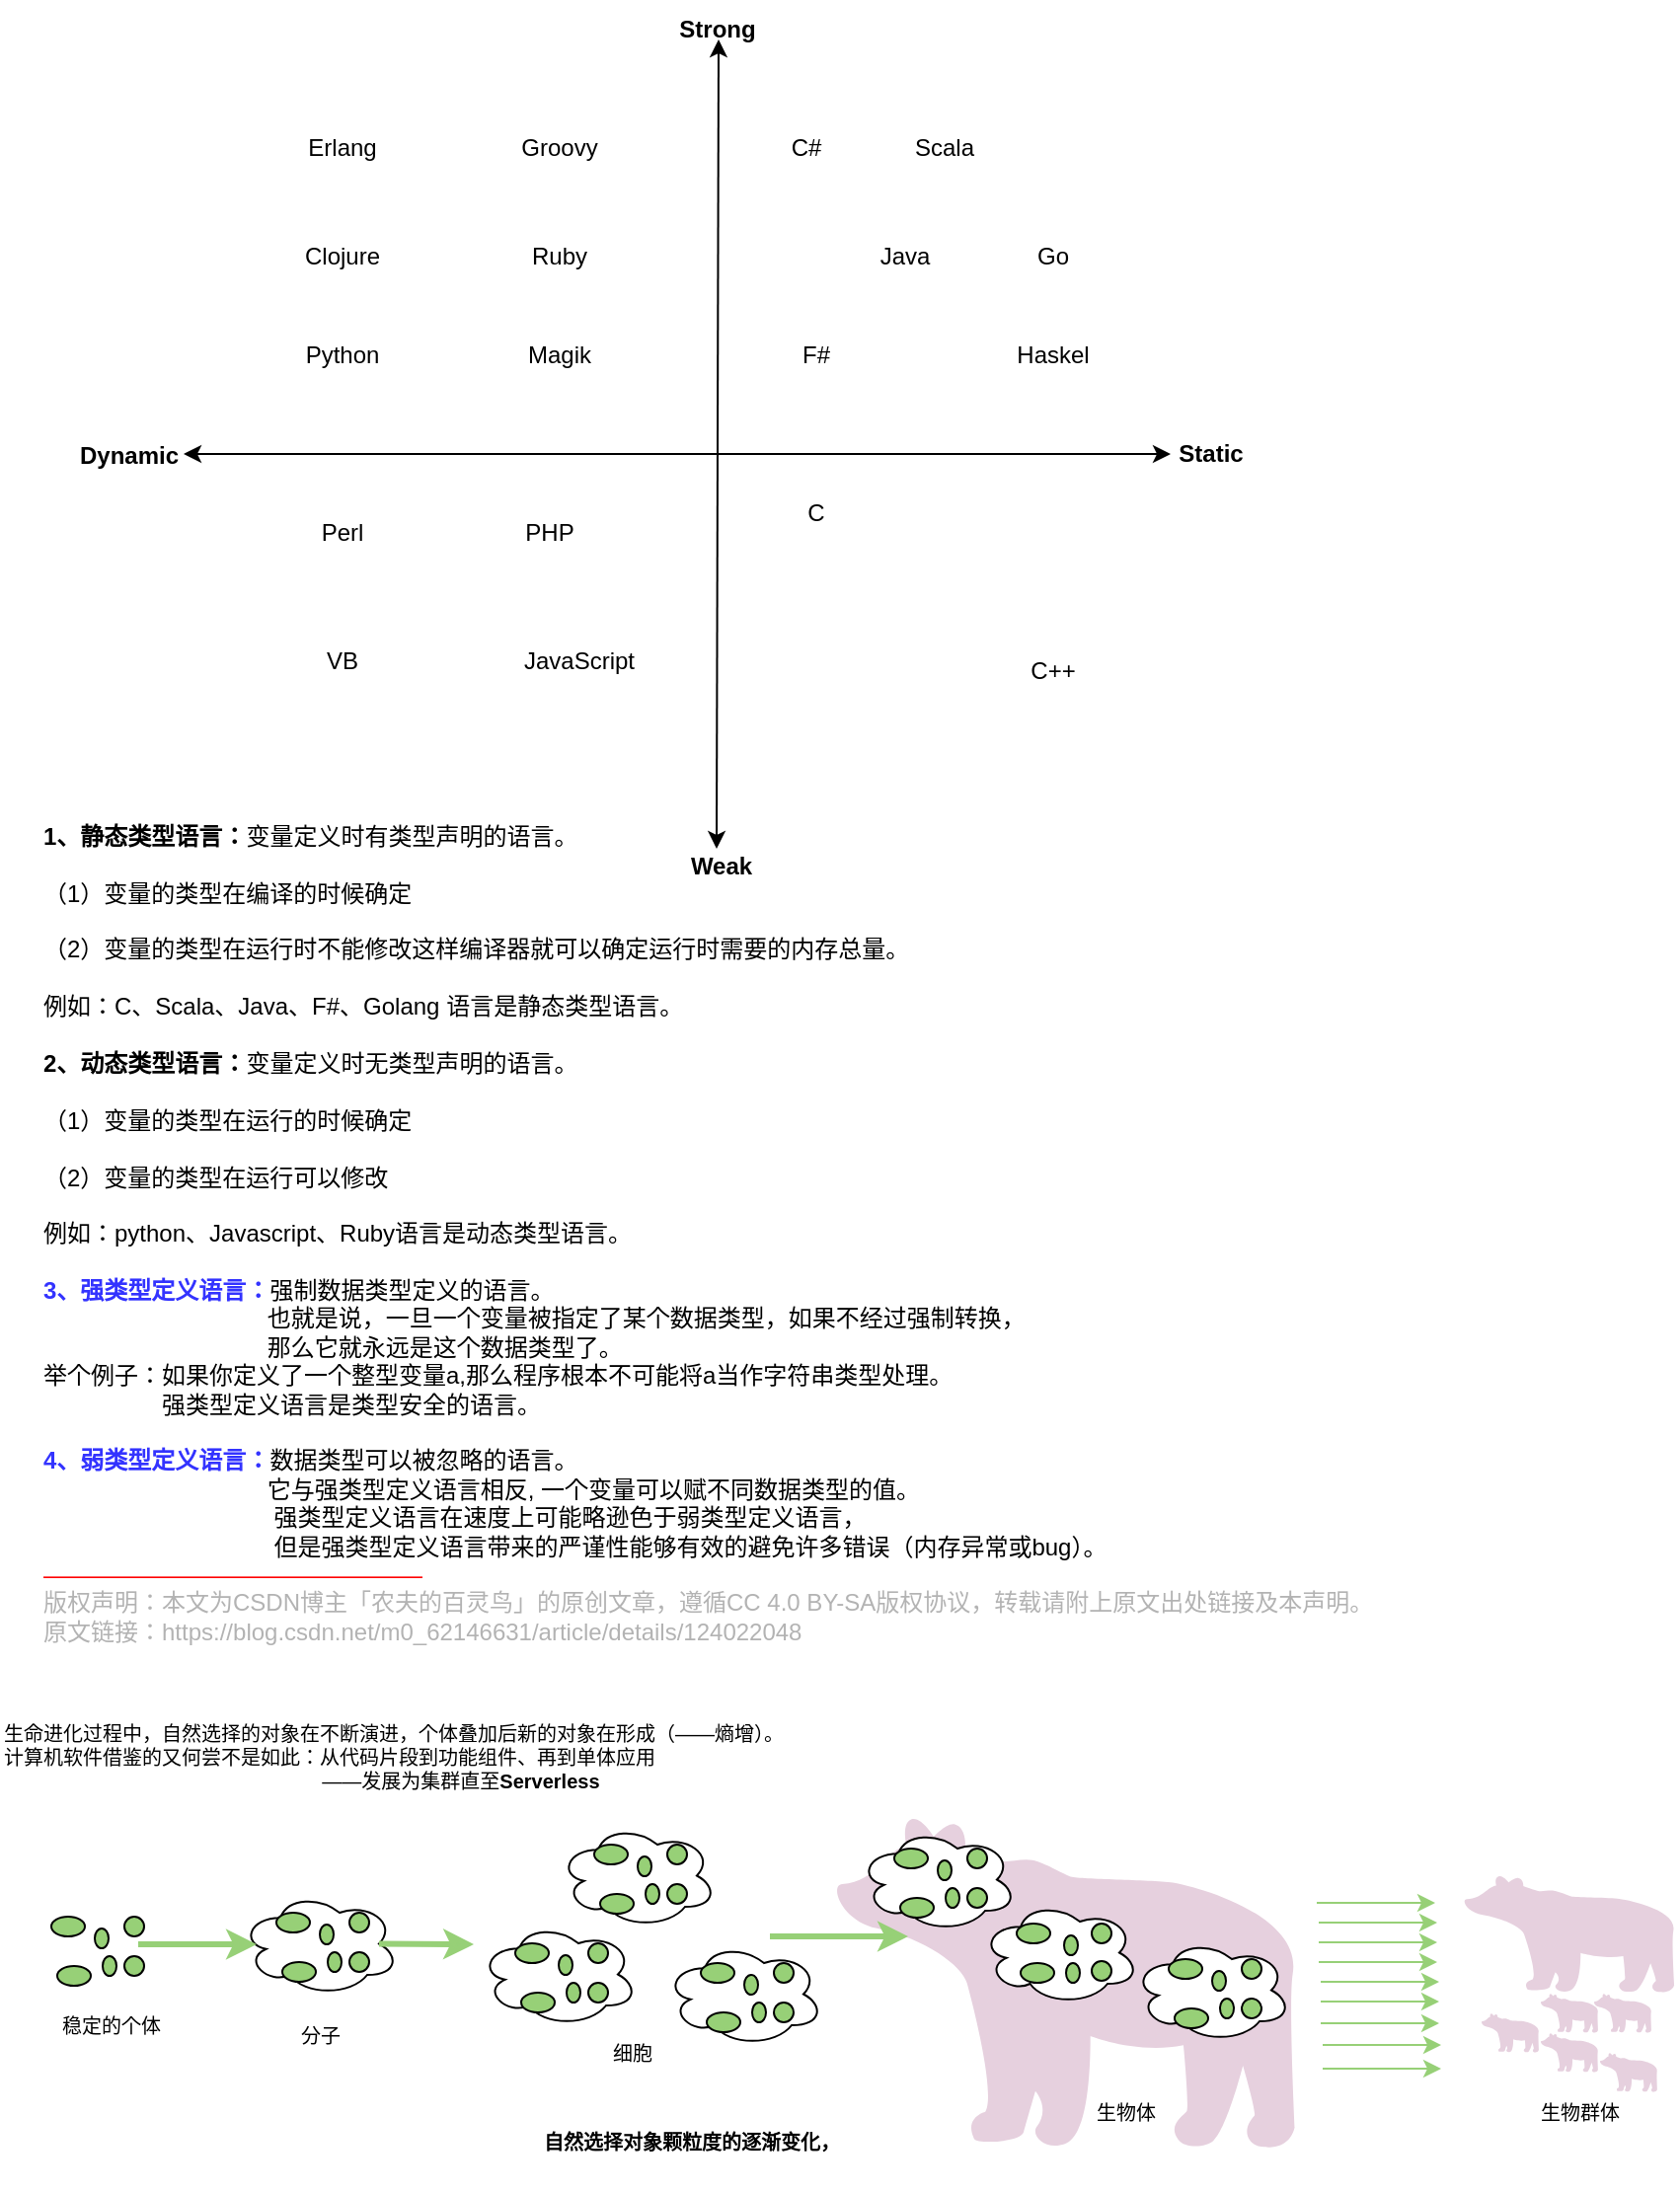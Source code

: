 <mxfile version="20.5.3" type="github">
  <diagram id="FsugTDZhsFtz22bxQlfl" name="第 1 页">
    <mxGraphModel dx="613" dy="744" grid="1" gridSize="10" guides="1" tooltips="1" connect="1" arrows="1" fold="1" page="1" pageScale="1" pageWidth="827" pageHeight="1169" math="1" shadow="0">
      <root>
        <mxCell id="0" />
        <mxCell id="1" parent="0" />
        <mxCell id="dU-uhVvhrNW5YeMp7AV7-25" value="&lt;div&gt;&lt;b&gt;1、静态类型语言：&lt;/b&gt;变量定义时有类型声明的语言。&lt;/div&gt;&lt;div&gt;&lt;br&gt;&lt;/div&gt;&lt;div&gt;（1）变量的类型在编译的时候确定&lt;/div&gt;&lt;div&gt;&lt;br&gt;&lt;/div&gt;&lt;div&gt;（2）变量的类型在运行时不能修改这样编译器就可以确定运行时需要的内存总量。&lt;/div&gt;&lt;div&gt;&lt;br&gt;&lt;/div&gt;&lt;div&gt;例如：C、Scala、Java、F#、Golang 语言是静态类型语言。&lt;/div&gt;&lt;div&gt;&lt;br&gt;&lt;/div&gt;&lt;div&gt;&lt;b&gt;2、动态类型语言：&lt;/b&gt;变量定义时无类型声明的语言。&lt;/div&gt;&lt;div&gt;&lt;br&gt;&lt;/div&gt;&lt;div&gt;（1）变量的类型在运行的时候确定&lt;/div&gt;&lt;div&gt;&lt;br&gt;&lt;/div&gt;&lt;div&gt;（2）变量的类型在运行可以修改&lt;/div&gt;&lt;div&gt;&lt;br&gt;&lt;/div&gt;&lt;div&gt;例如：python、Javascript、Ruby语言是动态类型语言。&lt;/div&gt;&lt;div&gt;&lt;br&gt;&lt;/div&gt;&lt;div&gt;&lt;b&gt;&lt;font color=&quot;#3333ff&quot;&gt;3、强类型定义语言：&lt;/font&gt;&lt;/b&gt;强制数据类型定义的语言。&lt;/div&gt;&lt;div&gt;&amp;nbsp; &amp;nbsp; &amp;nbsp; &amp;nbsp; &amp;nbsp; &amp;nbsp; &amp;nbsp; &amp;nbsp; &amp;nbsp; &amp;nbsp; &amp;nbsp; &amp;nbsp; &amp;nbsp; &amp;nbsp; &amp;nbsp; &amp;nbsp; &amp;nbsp; 也就是说，一旦一个变量被指定了某个数据类型，如果不经过强制转换，&lt;/div&gt;&lt;div&gt;&amp;nbsp; &amp;nbsp; &amp;nbsp; &amp;nbsp; &amp;nbsp; &amp;nbsp; &amp;nbsp; &amp;nbsp; &amp;nbsp; &amp;nbsp; &amp;nbsp; &amp;nbsp; &amp;nbsp; &amp;nbsp; &amp;nbsp; &amp;nbsp; &amp;nbsp; 那么它就永远是这个数据类型了。&lt;/div&gt;&lt;div&gt;举个例子：如果你定义了一个整型变量a,那么程序根本不可能将a当作字符串类型处理。&lt;/div&gt;&lt;div&gt;&amp;nbsp; &amp;nbsp; &amp;nbsp; &amp;nbsp; &amp;nbsp; &amp;nbsp; &amp;nbsp; &amp;nbsp; &amp;nbsp; 强类型定义语言是类型安全的语言。&lt;/div&gt;&lt;div&gt;&lt;br&gt;&lt;/div&gt;&lt;div&gt;&lt;b&gt;&lt;font color=&quot;#3333ff&quot;&gt;4、弱类型定义语言：&lt;/font&gt;&lt;/b&gt;数据类型可以被忽略的语言。&lt;/div&gt;&lt;div&gt;&amp;nbsp; &amp;nbsp; &amp;nbsp; &amp;nbsp; &amp;nbsp; &amp;nbsp; &amp;nbsp; &amp;nbsp; &amp;nbsp; &amp;nbsp; &amp;nbsp; &amp;nbsp; &amp;nbsp; &amp;nbsp; &amp;nbsp; &amp;nbsp; &amp;nbsp; 它与强类型定义语言相反, 一个变量可以赋不同数据类型的值。&lt;/div&gt;&lt;div&gt;&amp;nbsp; &amp;nbsp; &amp;nbsp; &amp;nbsp; &amp;nbsp; &amp;nbsp; &amp;nbsp; &amp;nbsp; &amp;nbsp; &amp;nbsp; &amp;nbsp; &amp;nbsp; &amp;nbsp; &amp;nbsp; &amp;nbsp; &amp;nbsp; &amp;nbsp; &amp;nbsp;强类型定义语言在速度上可能略逊色于弱类型定义语言，&lt;/div&gt;&lt;div&gt;&amp;nbsp; &amp;nbsp; &amp;nbsp; &amp;nbsp; &amp;nbsp; &amp;nbsp; &amp;nbsp; &amp;nbsp; &amp;nbsp; &amp;nbsp; &amp;nbsp; &amp;nbsp; &amp;nbsp; &amp;nbsp; &amp;nbsp; &amp;nbsp; &amp;nbsp; &amp;nbsp;但是强类型定义语言带来的严谨性能够有效的避免许多错误（内存异常或bug）。&lt;/div&gt;&lt;div&gt;&lt;font color=&quot;#ff0000&quot;&gt;————————————————&lt;/font&gt;&lt;/div&gt;&lt;div&gt;&lt;font color=&quot;#b3b3b3&quot;&gt;版权声明：本文为CSDN博主「农夫的百灵鸟」的原创文章，遵循CC 4.0 BY-SA版权协议，转载请附上原文出处链接及本声明。&lt;/font&gt;&lt;/div&gt;&lt;div&gt;&lt;font color=&quot;#b3b3b3&quot;&gt;原文链接：https://blog.csdn.net/m0_62146631/article/details/124022048&lt;/font&gt;&lt;/div&gt;" style="text;html=1;align=left;verticalAlign=middle;resizable=0;points=[];autosize=1;strokeColor=none;fillColor=none;" parent="1" vertex="1">
          <mxGeometry x="30" y="440" width="700" height="430" as="geometry" />
        </mxCell>
        <mxCell id="dU-uhVvhrNW5YeMp7AV7-26" value="" style="group" parent="1" vertex="1" connectable="0">
          <mxGeometry x="40" y="30" width="613" height="460" as="geometry" />
        </mxCell>
        <mxCell id="dU-uhVvhrNW5YeMp7AV7-1" value="" style="endArrow=classic;startArrow=classic;html=1;rounded=0;" parent="dU-uhVvhrNW5YeMp7AV7-26" edge="1">
          <mxGeometry width="50" height="50" relative="1" as="geometry">
            <mxPoint x="63" y="230" as="sourcePoint" />
            <mxPoint x="563" y="230" as="targetPoint" />
          </mxGeometry>
        </mxCell>
        <mxCell id="dU-uhVvhrNW5YeMp7AV7-2" value="" style="endArrow=classic;startArrow=classic;html=1;rounded=0;" parent="dU-uhVvhrNW5YeMp7AV7-26" edge="1">
          <mxGeometry width="50" height="50" relative="1" as="geometry">
            <mxPoint x="334" y="20" as="sourcePoint" />
            <mxPoint x="333" y="430" as="targetPoint" />
          </mxGeometry>
        </mxCell>
        <mxCell id="dU-uhVvhrNW5YeMp7AV7-3" value="&lt;b&gt;Weak&lt;/b&gt;" style="text;html=1;align=center;verticalAlign=middle;resizable=0;points=[];autosize=1;strokeColor=none;fillColor=none;" parent="dU-uhVvhrNW5YeMp7AV7-26" vertex="1">
          <mxGeometry x="310" y="424" width="50" height="30" as="geometry" />
        </mxCell>
        <mxCell id="dU-uhVvhrNW5YeMp7AV7-4" value="&lt;b&gt;Strong&lt;/b&gt;" style="text;html=1;align=center;verticalAlign=middle;resizable=0;points=[];autosize=1;strokeColor=none;fillColor=none;" parent="dU-uhVvhrNW5YeMp7AV7-26" vertex="1">
          <mxGeometry x="303" width="60" height="30" as="geometry" />
        </mxCell>
        <mxCell id="dU-uhVvhrNW5YeMp7AV7-5" value="&lt;b&gt;Static&lt;/b&gt;" style="text;html=1;align=center;verticalAlign=middle;resizable=0;points=[];autosize=1;strokeColor=none;fillColor=none;" parent="dU-uhVvhrNW5YeMp7AV7-26" vertex="1">
          <mxGeometry x="553" y="215" width="60" height="30" as="geometry" />
        </mxCell>
        <mxCell id="dU-uhVvhrNW5YeMp7AV7-6" value="&lt;b&gt;Dynamic&lt;/b&gt;" style="text;html=1;align=center;verticalAlign=middle;resizable=0;points=[];autosize=1;strokeColor=none;fillColor=none;" parent="dU-uhVvhrNW5YeMp7AV7-26" vertex="1">
          <mxGeometry y="216" width="70" height="30" as="geometry" />
        </mxCell>
        <mxCell id="dU-uhVvhrNW5YeMp7AV7-7" value="C#" style="text;html=1;align=center;verticalAlign=middle;resizable=0;points=[];autosize=1;strokeColor=none;fillColor=none;" parent="dU-uhVvhrNW5YeMp7AV7-26" vertex="1">
          <mxGeometry x="358" y="60" width="40" height="30" as="geometry" />
        </mxCell>
        <mxCell id="dU-uhVvhrNW5YeMp7AV7-8" value="Scala" style="text;html=1;align=center;verticalAlign=middle;resizable=0;points=[];autosize=1;strokeColor=none;fillColor=none;" parent="dU-uhVvhrNW5YeMp7AV7-26" vertex="1">
          <mxGeometry x="423" y="60" width="50" height="30" as="geometry" />
        </mxCell>
        <mxCell id="dU-uhVvhrNW5YeMp7AV7-9" value="Java" style="text;html=1;align=center;verticalAlign=middle;resizable=0;points=[];autosize=1;strokeColor=none;fillColor=none;" parent="dU-uhVvhrNW5YeMp7AV7-26" vertex="1">
          <mxGeometry x="403" y="115" width="50" height="30" as="geometry" />
        </mxCell>
        <mxCell id="dU-uhVvhrNW5YeMp7AV7-10" value="Go" style="text;html=1;align=center;verticalAlign=middle;resizable=0;points=[];autosize=1;strokeColor=none;fillColor=none;" parent="dU-uhVvhrNW5YeMp7AV7-26" vertex="1">
          <mxGeometry x="483" y="115" width="40" height="30" as="geometry" />
        </mxCell>
        <mxCell id="dU-uhVvhrNW5YeMp7AV7-11" value="F#" style="text;html=1;align=center;verticalAlign=middle;resizable=0;points=[];autosize=1;strokeColor=none;fillColor=none;" parent="dU-uhVvhrNW5YeMp7AV7-26" vertex="1">
          <mxGeometry x="363" y="165" width="40" height="30" as="geometry" />
        </mxCell>
        <mxCell id="dU-uhVvhrNW5YeMp7AV7-12" value="Haskel" style="text;html=1;align=center;verticalAlign=middle;resizable=0;points=[];autosize=1;strokeColor=none;fillColor=none;" parent="dU-uhVvhrNW5YeMp7AV7-26" vertex="1">
          <mxGeometry x="473" y="165" width="60" height="30" as="geometry" />
        </mxCell>
        <mxCell id="dU-uhVvhrNW5YeMp7AV7-13" value="Erlang" style="text;html=1;align=center;verticalAlign=middle;resizable=0;points=[];autosize=1;strokeColor=none;fillColor=none;" parent="dU-uhVvhrNW5YeMp7AV7-26" vertex="1">
          <mxGeometry x="113" y="60" width="60" height="30" as="geometry" />
        </mxCell>
        <mxCell id="dU-uhVvhrNW5YeMp7AV7-14" value="Groovy" style="text;html=1;align=center;verticalAlign=middle;resizable=0;points=[];autosize=1;strokeColor=none;fillColor=none;" parent="dU-uhVvhrNW5YeMp7AV7-26" vertex="1">
          <mxGeometry x="223" y="60" width="60" height="30" as="geometry" />
        </mxCell>
        <mxCell id="dU-uhVvhrNW5YeMp7AV7-15" value="Clojure" style="text;html=1;align=center;verticalAlign=middle;resizable=0;points=[];autosize=1;strokeColor=none;fillColor=none;" parent="dU-uhVvhrNW5YeMp7AV7-26" vertex="1">
          <mxGeometry x="113" y="115" width="60" height="30" as="geometry" />
        </mxCell>
        <mxCell id="dU-uhVvhrNW5YeMp7AV7-16" value="Ruby" style="text;html=1;align=center;verticalAlign=middle;resizable=0;points=[];autosize=1;strokeColor=none;fillColor=none;" parent="dU-uhVvhrNW5YeMp7AV7-26" vertex="1">
          <mxGeometry x="228" y="115" width="50" height="30" as="geometry" />
        </mxCell>
        <mxCell id="dU-uhVvhrNW5YeMp7AV7-17" value="Python" style="text;html=1;align=center;verticalAlign=middle;resizable=0;points=[];autosize=1;strokeColor=none;fillColor=none;" parent="dU-uhVvhrNW5YeMp7AV7-26" vertex="1">
          <mxGeometry x="113" y="165" width="60" height="30" as="geometry" />
        </mxCell>
        <mxCell id="dU-uhVvhrNW5YeMp7AV7-18" value="Magik" style="text;html=1;align=center;verticalAlign=middle;resizable=0;points=[];autosize=1;strokeColor=none;fillColor=none;" parent="dU-uhVvhrNW5YeMp7AV7-26" vertex="1">
          <mxGeometry x="223" y="165" width="60" height="30" as="geometry" />
        </mxCell>
        <mxCell id="dU-uhVvhrNW5YeMp7AV7-19" value="Perl" style="text;html=1;align=center;verticalAlign=middle;resizable=0;points=[];autosize=1;strokeColor=none;fillColor=none;" parent="dU-uhVvhrNW5YeMp7AV7-26" vertex="1">
          <mxGeometry x="123" y="255" width="40" height="30" as="geometry" />
        </mxCell>
        <mxCell id="dU-uhVvhrNW5YeMp7AV7-20" value="PHP" style="text;html=1;align=center;verticalAlign=middle;resizable=0;points=[];autosize=1;strokeColor=none;fillColor=none;" parent="dU-uhVvhrNW5YeMp7AV7-26" vertex="1">
          <mxGeometry x="223" y="255" width="50" height="30" as="geometry" />
        </mxCell>
        <mxCell id="dU-uhVvhrNW5YeMp7AV7-21" value="VB" style="text;html=1;align=center;verticalAlign=middle;resizable=0;points=[];autosize=1;strokeColor=none;fillColor=none;" parent="dU-uhVvhrNW5YeMp7AV7-26" vertex="1">
          <mxGeometry x="123" y="320" width="40" height="30" as="geometry" />
        </mxCell>
        <mxCell id="dU-uhVvhrNW5YeMp7AV7-22" value="JavaScript" style="text;html=1;align=center;verticalAlign=middle;resizable=0;points=[];autosize=1;strokeColor=none;fillColor=none;" parent="dU-uhVvhrNW5YeMp7AV7-26" vertex="1">
          <mxGeometry x="223" y="320" width="80" height="30" as="geometry" />
        </mxCell>
        <mxCell id="dU-uhVvhrNW5YeMp7AV7-23" value="C" style="text;html=1;align=center;verticalAlign=middle;resizable=0;points=[];autosize=1;strokeColor=none;fillColor=none;" parent="dU-uhVvhrNW5YeMp7AV7-26" vertex="1">
          <mxGeometry x="368" y="245" width="30" height="30" as="geometry" />
        </mxCell>
        <mxCell id="dU-uhVvhrNW5YeMp7AV7-24" value="C++" style="text;html=1;align=center;verticalAlign=middle;resizable=0;points=[];autosize=1;strokeColor=none;fillColor=none;" parent="dU-uhVvhrNW5YeMp7AV7-26" vertex="1">
          <mxGeometry x="478" y="325" width="50" height="30" as="geometry" />
        </mxCell>
        <mxCell id="dU-uhVvhrNW5YeMp7AV7-145" value="&lt;div style=&quot;&quot;&gt;&lt;span style=&quot;color: rgb(0, 0, 0); background-color: initial;&quot;&gt;生命进化过程中，自然选择的对象在不断演进，个体叠加后新的对象在形成（——熵增）。&lt;/span&gt;&lt;/div&gt;&lt;font color=&quot;#000000&quot;&gt;&lt;div style=&quot;&quot;&gt;&lt;span style=&quot;background-color: initial;&quot;&gt;计算机软件借鉴的又何尝不是如此：从代码片段到功能组件、再到单体应用&lt;/span&gt;&lt;/div&gt;&lt;div style=&quot;&quot;&gt;&lt;span style=&quot;background-color: initial;&quot;&gt;&amp;nbsp; &amp;nbsp; &amp;nbsp; &amp;nbsp; &amp;nbsp; &amp;nbsp; &amp;nbsp; &amp;nbsp; &amp;nbsp; &amp;nbsp; &amp;nbsp; &amp;nbsp; &amp;nbsp; &amp;nbsp; &amp;nbsp; &amp;nbsp; &amp;nbsp; &amp;nbsp; &amp;nbsp; &amp;nbsp; &amp;nbsp; &amp;nbsp; &amp;nbsp; &amp;nbsp; &amp;nbsp; &amp;nbsp; &amp;nbsp; &amp;nbsp; &amp;nbsp; ——发展为集群直至&lt;/span&gt;&lt;b style=&quot;background-color: initial;&quot;&gt;Serverless&lt;/b&gt;&lt;/div&gt;&lt;/font&gt;" style="text;html=1;align=left;verticalAlign=middle;resizable=0;points=[];autosize=1;strokeColor=none;fillColor=none;fontSize=10;fontColor=#B3B3B3;" parent="1" vertex="1">
          <mxGeometry x="10" y="890" width="500" height="60" as="geometry" />
        </mxCell>
        <mxCell id="dU-uhVvhrNW5YeMp7AV7-151" value="" style="group" parent="1" vertex="1" connectable="0">
          <mxGeometry x="25.5" y="950" width="644.5" height="190" as="geometry" />
        </mxCell>
        <mxCell id="dU-uhVvhrNW5YeMp7AV7-149" value="" style="shape=mxgraph.signs.animals.bear_2;html=1;pointerEvents=1;fillColor=#E6D0DE;strokeColor=none;verticalLabelPosition=bottom;verticalAlign=top;align=center;sketch=0;fontSize=10;fontColor=#000000;" parent="dU-uhVvhrNW5YeMp7AV7-151" vertex="1">
          <mxGeometry x="404.5" width="240" height="170" as="geometry" />
        </mxCell>
        <mxCell id="dU-uhVvhrNW5YeMp7AV7-28" value="" style="ellipse;whiteSpace=wrap;html=1;fontSize=10;fontColor=#B3B3B3;fillColor=#97D077;" parent="dU-uhVvhrNW5YeMp7AV7-151" vertex="1">
          <mxGeometry x="10.5" y="51" width="17" height="10" as="geometry" />
        </mxCell>
        <mxCell id="dU-uhVvhrNW5YeMp7AV7-29" value="" style="ellipse;whiteSpace=wrap;html=1;fontSize=10;fontColor=#B3B3B3;fillColor=#97D077;" parent="dU-uhVvhrNW5YeMp7AV7-151" vertex="1">
          <mxGeometry x="32.5" y="57" width="7" height="10" as="geometry" />
        </mxCell>
        <mxCell id="dU-uhVvhrNW5YeMp7AV7-30" value="" style="ellipse;whiteSpace=wrap;html=1;fontSize=10;fontColor=#B3B3B3;fillColor=#97D077;" parent="dU-uhVvhrNW5YeMp7AV7-151" vertex="1">
          <mxGeometry x="47.5" y="51" width="10" height="10" as="geometry" />
        </mxCell>
        <mxCell id="dU-uhVvhrNW5YeMp7AV7-31" value="" style="ellipse;whiteSpace=wrap;html=1;fontSize=10;fontColor=#B3B3B3;fillColor=#97D077;" parent="dU-uhVvhrNW5YeMp7AV7-151" vertex="1">
          <mxGeometry x="13.5" y="76" width="17" height="10" as="geometry" />
        </mxCell>
        <mxCell id="dU-uhVvhrNW5YeMp7AV7-36" value="" style="ellipse;whiteSpace=wrap;html=1;fontSize=10;fontColor=#B3B3B3;fillColor=#97D077;" parent="dU-uhVvhrNW5YeMp7AV7-151" vertex="1">
          <mxGeometry x="47.5" y="71" width="10" height="10" as="geometry" />
        </mxCell>
        <mxCell id="dU-uhVvhrNW5YeMp7AV7-41" value="" style="ellipse;whiteSpace=wrap;html=1;fontSize=10;fontColor=#B3B3B3;fillColor=#97D077;" parent="dU-uhVvhrNW5YeMp7AV7-151" vertex="1">
          <mxGeometry x="36.5" y="71" width="7" height="10" as="geometry" />
        </mxCell>
        <mxCell id="dU-uhVvhrNW5YeMp7AV7-48" value="" style="group" parent="dU-uhVvhrNW5YeMp7AV7-151" vertex="1" connectable="0">
          <mxGeometry x="106.5" y="38.5" width="80" height="52.5" as="geometry" />
        </mxCell>
        <mxCell id="dU-uhVvhrNW5YeMp7AV7-37" value="" style="ellipse;shape=cloud;whiteSpace=wrap;html=1;fontSize=10;fontColor=#B3B3B3;fillColor=#FFFFFF;" parent="dU-uhVvhrNW5YeMp7AV7-48" vertex="1">
          <mxGeometry width="80" height="52.5" as="geometry" />
        </mxCell>
        <mxCell id="dU-uhVvhrNW5YeMp7AV7-42" value="" style="ellipse;whiteSpace=wrap;html=1;fontSize=10;fontColor=#B3B3B3;fillColor=#97D077;" parent="dU-uhVvhrNW5YeMp7AV7-48" vertex="1">
          <mxGeometry x="18" y="10.5" width="17" height="10" as="geometry" />
        </mxCell>
        <mxCell id="dU-uhVvhrNW5YeMp7AV7-43" value="" style="ellipse;whiteSpace=wrap;html=1;fontSize=10;fontColor=#B3B3B3;fillColor=#97D077;" parent="dU-uhVvhrNW5YeMp7AV7-48" vertex="1">
          <mxGeometry x="40" y="16.5" width="7" height="10" as="geometry" />
        </mxCell>
        <mxCell id="dU-uhVvhrNW5YeMp7AV7-44" value="" style="ellipse;whiteSpace=wrap;html=1;fontSize=10;fontColor=#B3B3B3;fillColor=#97D077;" parent="dU-uhVvhrNW5YeMp7AV7-48" vertex="1">
          <mxGeometry x="55" y="10.5" width="10" height="10" as="geometry" />
        </mxCell>
        <mxCell id="dU-uhVvhrNW5YeMp7AV7-45" value="" style="ellipse;whiteSpace=wrap;html=1;fontSize=10;fontColor=#B3B3B3;fillColor=#97D077;" parent="dU-uhVvhrNW5YeMp7AV7-48" vertex="1">
          <mxGeometry x="21" y="35.5" width="17" height="10" as="geometry" />
        </mxCell>
        <mxCell id="dU-uhVvhrNW5YeMp7AV7-46" value="" style="ellipse;whiteSpace=wrap;html=1;fontSize=10;fontColor=#B3B3B3;fillColor=#97D077;" parent="dU-uhVvhrNW5YeMp7AV7-48" vertex="1">
          <mxGeometry x="55" y="30.5" width="10" height="10" as="geometry" />
        </mxCell>
        <mxCell id="dU-uhVvhrNW5YeMp7AV7-47" value="" style="ellipse;whiteSpace=wrap;html=1;fontSize=10;fontColor=#B3B3B3;fillColor=#97D077;" parent="dU-uhVvhrNW5YeMp7AV7-48" vertex="1">
          <mxGeometry x="44" y="30.5" width="7" height="10" as="geometry" />
        </mxCell>
        <mxCell id="dU-uhVvhrNW5YeMp7AV7-49" value="" style="group" parent="dU-uhVvhrNW5YeMp7AV7-151" vertex="1" connectable="0">
          <mxGeometry x="267.5" y="4" width="80" height="52.5" as="geometry" />
        </mxCell>
        <mxCell id="dU-uhVvhrNW5YeMp7AV7-50" value="" style="ellipse;shape=cloud;whiteSpace=wrap;html=1;fontSize=10;fontColor=#B3B3B3;fillColor=#FFFFFF;" parent="dU-uhVvhrNW5YeMp7AV7-49" vertex="1">
          <mxGeometry width="80" height="52.5" as="geometry" />
        </mxCell>
        <mxCell id="dU-uhVvhrNW5YeMp7AV7-51" value="" style="ellipse;whiteSpace=wrap;html=1;fontSize=10;fontColor=#B3B3B3;fillColor=#97D077;" parent="dU-uhVvhrNW5YeMp7AV7-49" vertex="1">
          <mxGeometry x="18" y="10.5" width="17" height="10" as="geometry" />
        </mxCell>
        <mxCell id="dU-uhVvhrNW5YeMp7AV7-52" value="" style="ellipse;whiteSpace=wrap;html=1;fontSize=10;fontColor=#B3B3B3;fillColor=#97D077;" parent="dU-uhVvhrNW5YeMp7AV7-49" vertex="1">
          <mxGeometry x="40" y="16.5" width="7" height="10" as="geometry" />
        </mxCell>
        <mxCell id="dU-uhVvhrNW5YeMp7AV7-53" value="" style="ellipse;whiteSpace=wrap;html=1;fontSize=10;fontColor=#B3B3B3;fillColor=#97D077;" parent="dU-uhVvhrNW5YeMp7AV7-49" vertex="1">
          <mxGeometry x="55" y="10.5" width="10" height="10" as="geometry" />
        </mxCell>
        <mxCell id="dU-uhVvhrNW5YeMp7AV7-54" value="" style="ellipse;whiteSpace=wrap;html=1;fontSize=10;fontColor=#B3B3B3;fillColor=#97D077;" parent="dU-uhVvhrNW5YeMp7AV7-49" vertex="1">
          <mxGeometry x="21" y="35.5" width="17" height="10" as="geometry" />
        </mxCell>
        <mxCell id="dU-uhVvhrNW5YeMp7AV7-55" value="" style="ellipse;whiteSpace=wrap;html=1;fontSize=10;fontColor=#B3B3B3;fillColor=#97D077;" parent="dU-uhVvhrNW5YeMp7AV7-49" vertex="1">
          <mxGeometry x="55" y="30.5" width="10" height="10" as="geometry" />
        </mxCell>
        <mxCell id="dU-uhVvhrNW5YeMp7AV7-56" value="" style="ellipse;whiteSpace=wrap;html=1;fontSize=10;fontColor=#B3B3B3;fillColor=#97D077;" parent="dU-uhVvhrNW5YeMp7AV7-49" vertex="1">
          <mxGeometry x="44" y="30.5" width="7" height="10" as="geometry" />
        </mxCell>
        <mxCell id="dU-uhVvhrNW5YeMp7AV7-57" value="" style="group" parent="dU-uhVvhrNW5YeMp7AV7-151" vertex="1" connectable="0">
          <mxGeometry x="227.5" y="54" width="80" height="52.5" as="geometry" />
        </mxCell>
        <mxCell id="dU-uhVvhrNW5YeMp7AV7-58" value="" style="ellipse;shape=cloud;whiteSpace=wrap;html=1;fontSize=10;fontColor=#B3B3B3;fillColor=#FFFFFF;" parent="dU-uhVvhrNW5YeMp7AV7-57" vertex="1">
          <mxGeometry width="80" height="52.5" as="geometry" />
        </mxCell>
        <mxCell id="dU-uhVvhrNW5YeMp7AV7-59" value="" style="ellipse;whiteSpace=wrap;html=1;fontSize=10;fontColor=#B3B3B3;fillColor=#97D077;" parent="dU-uhVvhrNW5YeMp7AV7-57" vertex="1">
          <mxGeometry x="18" y="10.5" width="17" height="10" as="geometry" />
        </mxCell>
        <mxCell id="dU-uhVvhrNW5YeMp7AV7-60" value="" style="ellipse;whiteSpace=wrap;html=1;fontSize=10;fontColor=#B3B3B3;fillColor=#97D077;" parent="dU-uhVvhrNW5YeMp7AV7-57" vertex="1">
          <mxGeometry x="40" y="16.5" width="7" height="10" as="geometry" />
        </mxCell>
        <mxCell id="dU-uhVvhrNW5YeMp7AV7-61" value="" style="ellipse;whiteSpace=wrap;html=1;fontSize=10;fontColor=#B3B3B3;fillColor=#97D077;" parent="dU-uhVvhrNW5YeMp7AV7-57" vertex="1">
          <mxGeometry x="55" y="10.5" width="10" height="10" as="geometry" />
        </mxCell>
        <mxCell id="dU-uhVvhrNW5YeMp7AV7-62" value="" style="ellipse;whiteSpace=wrap;html=1;fontSize=10;fontColor=#B3B3B3;fillColor=#97D077;" parent="dU-uhVvhrNW5YeMp7AV7-57" vertex="1">
          <mxGeometry x="21" y="35.5" width="17" height="10" as="geometry" />
        </mxCell>
        <mxCell id="dU-uhVvhrNW5YeMp7AV7-63" value="" style="ellipse;whiteSpace=wrap;html=1;fontSize=10;fontColor=#B3B3B3;fillColor=#97D077;" parent="dU-uhVvhrNW5YeMp7AV7-57" vertex="1">
          <mxGeometry x="55" y="30.5" width="10" height="10" as="geometry" />
        </mxCell>
        <mxCell id="dU-uhVvhrNW5YeMp7AV7-64" value="" style="ellipse;whiteSpace=wrap;html=1;fontSize=10;fontColor=#B3B3B3;fillColor=#97D077;" parent="dU-uhVvhrNW5YeMp7AV7-57" vertex="1">
          <mxGeometry x="44" y="30.5" width="7" height="10" as="geometry" />
        </mxCell>
        <mxCell id="dU-uhVvhrNW5YeMp7AV7-65" value="" style="group" parent="dU-uhVvhrNW5YeMp7AV7-151" vertex="1" connectable="0">
          <mxGeometry x="321.5" y="64" width="80" height="52.5" as="geometry" />
        </mxCell>
        <mxCell id="dU-uhVvhrNW5YeMp7AV7-66" value="" style="ellipse;shape=cloud;whiteSpace=wrap;html=1;fontSize=10;fontColor=#B3B3B3;fillColor=#FFFFFF;" parent="dU-uhVvhrNW5YeMp7AV7-65" vertex="1">
          <mxGeometry width="80" height="52.5" as="geometry" />
        </mxCell>
        <mxCell id="dU-uhVvhrNW5YeMp7AV7-67" value="" style="ellipse;whiteSpace=wrap;html=1;fontSize=10;fontColor=#B3B3B3;fillColor=#97D077;" parent="dU-uhVvhrNW5YeMp7AV7-65" vertex="1">
          <mxGeometry x="18" y="10.5" width="17" height="10" as="geometry" />
        </mxCell>
        <mxCell id="dU-uhVvhrNW5YeMp7AV7-68" value="" style="ellipse;whiteSpace=wrap;html=1;fontSize=10;fontColor=#B3B3B3;fillColor=#97D077;" parent="dU-uhVvhrNW5YeMp7AV7-65" vertex="1">
          <mxGeometry x="40" y="16.5" width="7" height="10" as="geometry" />
        </mxCell>
        <mxCell id="dU-uhVvhrNW5YeMp7AV7-69" value="" style="ellipse;whiteSpace=wrap;html=1;fontSize=10;fontColor=#B3B3B3;fillColor=#97D077;" parent="dU-uhVvhrNW5YeMp7AV7-65" vertex="1">
          <mxGeometry x="55" y="10.5" width="10" height="10" as="geometry" />
        </mxCell>
        <mxCell id="dU-uhVvhrNW5YeMp7AV7-70" value="" style="ellipse;whiteSpace=wrap;html=1;fontSize=10;fontColor=#B3B3B3;fillColor=#97D077;" parent="dU-uhVvhrNW5YeMp7AV7-65" vertex="1">
          <mxGeometry x="21" y="35.5" width="17" height="10" as="geometry" />
        </mxCell>
        <mxCell id="dU-uhVvhrNW5YeMp7AV7-71" value="" style="ellipse;whiteSpace=wrap;html=1;fontSize=10;fontColor=#B3B3B3;fillColor=#97D077;" parent="dU-uhVvhrNW5YeMp7AV7-65" vertex="1">
          <mxGeometry x="55" y="30.5" width="10" height="10" as="geometry" />
        </mxCell>
        <mxCell id="dU-uhVvhrNW5YeMp7AV7-72" value="" style="ellipse;whiteSpace=wrap;html=1;fontSize=10;fontColor=#B3B3B3;fillColor=#97D077;" parent="dU-uhVvhrNW5YeMp7AV7-65" vertex="1">
          <mxGeometry x="44" y="30.5" width="7" height="10" as="geometry" />
        </mxCell>
        <mxCell id="dU-uhVvhrNW5YeMp7AV7-118" value="" style="group" parent="dU-uhVvhrNW5YeMp7AV7-151" vertex="1" connectable="0">
          <mxGeometry x="419.5" y="6" width="80" height="52.5" as="geometry" />
        </mxCell>
        <mxCell id="dU-uhVvhrNW5YeMp7AV7-119" value="" style="ellipse;shape=cloud;whiteSpace=wrap;html=1;fontSize=10;fontColor=#B3B3B3;fillColor=#FFFFFF;" parent="dU-uhVvhrNW5YeMp7AV7-118" vertex="1">
          <mxGeometry width="80" height="52.5" as="geometry" />
        </mxCell>
        <mxCell id="dU-uhVvhrNW5YeMp7AV7-150" value="" style="group" parent="dU-uhVvhrNW5YeMp7AV7-118" vertex="1" connectable="0">
          <mxGeometry x="18" y="10.5" width="47" height="35" as="geometry" />
        </mxCell>
        <mxCell id="dU-uhVvhrNW5YeMp7AV7-120" value="" style="ellipse;whiteSpace=wrap;html=1;fontSize=10;fontColor=#B3B3B3;fillColor=#97D077;" parent="dU-uhVvhrNW5YeMp7AV7-150" vertex="1">
          <mxGeometry width="17" height="10" as="geometry" />
        </mxCell>
        <mxCell id="dU-uhVvhrNW5YeMp7AV7-121" value="" style="ellipse;whiteSpace=wrap;html=1;fontSize=10;fontColor=#B3B3B3;fillColor=#97D077;" parent="dU-uhVvhrNW5YeMp7AV7-150" vertex="1">
          <mxGeometry x="22" y="6" width="7" height="10" as="geometry" />
        </mxCell>
        <mxCell id="dU-uhVvhrNW5YeMp7AV7-122" value="" style="ellipse;whiteSpace=wrap;html=1;fontSize=10;fontColor=#B3B3B3;fillColor=#97D077;" parent="dU-uhVvhrNW5YeMp7AV7-150" vertex="1">
          <mxGeometry x="37" width="10" height="10" as="geometry" />
        </mxCell>
        <mxCell id="dU-uhVvhrNW5YeMp7AV7-123" value="" style="ellipse;whiteSpace=wrap;html=1;fontSize=10;fontColor=#B3B3B3;fillColor=#97D077;" parent="dU-uhVvhrNW5YeMp7AV7-150" vertex="1">
          <mxGeometry x="3" y="25" width="17" height="10" as="geometry" />
        </mxCell>
        <mxCell id="dU-uhVvhrNW5YeMp7AV7-124" value="" style="ellipse;whiteSpace=wrap;html=1;fontSize=10;fontColor=#B3B3B3;fillColor=#97D077;" parent="dU-uhVvhrNW5YeMp7AV7-150" vertex="1">
          <mxGeometry x="37" y="20" width="10" height="10" as="geometry" />
        </mxCell>
        <mxCell id="dU-uhVvhrNW5YeMp7AV7-125" value="" style="ellipse;whiteSpace=wrap;html=1;fontSize=10;fontColor=#B3B3B3;fillColor=#97D077;" parent="dU-uhVvhrNW5YeMp7AV7-150" vertex="1">
          <mxGeometry x="26" y="20" width="7" height="10" as="geometry" />
        </mxCell>
        <mxCell id="dU-uhVvhrNW5YeMp7AV7-126" value="" style="group" parent="dU-uhVvhrNW5YeMp7AV7-151" vertex="1" connectable="0">
          <mxGeometry x="464.5" y="52" width="80" height="52.5" as="geometry" />
        </mxCell>
        <mxCell id="dU-uhVvhrNW5YeMp7AV7-127" value="" style="ellipse;shape=cloud;whiteSpace=wrap;html=1;fontSize=10;fontColor=#B3B3B3;fillColor=#FFFFFF;" parent="dU-uhVvhrNW5YeMp7AV7-126" vertex="1">
          <mxGeometry x="17" y="-9" width="80" height="52.5" as="geometry" />
        </mxCell>
        <mxCell id="dU-uhVvhrNW5YeMp7AV7-128" value="" style="ellipse;whiteSpace=wrap;html=1;fontSize=10;fontColor=#B3B3B3;fillColor=#97D077;" parent="dU-uhVvhrNW5YeMp7AV7-126" vertex="1">
          <mxGeometry x="35" y="2.5" width="17" height="10" as="geometry" />
        </mxCell>
        <mxCell id="dU-uhVvhrNW5YeMp7AV7-129" value="" style="ellipse;whiteSpace=wrap;html=1;fontSize=10;fontColor=#B3B3B3;fillColor=#97D077;" parent="dU-uhVvhrNW5YeMp7AV7-126" vertex="1">
          <mxGeometry x="59" y="8.5" width="7" height="10" as="geometry" />
        </mxCell>
        <mxCell id="dU-uhVvhrNW5YeMp7AV7-130" value="" style="ellipse;whiteSpace=wrap;html=1;fontSize=10;fontColor=#B3B3B3;fillColor=#97D077;" parent="dU-uhVvhrNW5YeMp7AV7-126" vertex="1">
          <mxGeometry x="73" y="2.5" width="10" height="10" as="geometry" />
        </mxCell>
        <mxCell id="dU-uhVvhrNW5YeMp7AV7-131" value="" style="ellipse;whiteSpace=wrap;html=1;fontSize=10;fontColor=#B3B3B3;fillColor=#97D077;" parent="dU-uhVvhrNW5YeMp7AV7-126" vertex="1">
          <mxGeometry x="37" y="22.5" width="17" height="10" as="geometry" />
        </mxCell>
        <mxCell id="dU-uhVvhrNW5YeMp7AV7-132" value="" style="ellipse;whiteSpace=wrap;html=1;fontSize=10;fontColor=#B3B3B3;fillColor=#97D077;" parent="dU-uhVvhrNW5YeMp7AV7-126" vertex="1">
          <mxGeometry x="73" y="21.5" width="10" height="10" as="geometry" />
        </mxCell>
        <mxCell id="dU-uhVvhrNW5YeMp7AV7-133" value="" style="ellipse;whiteSpace=wrap;html=1;fontSize=10;fontColor=#B3B3B3;fillColor=#97D077;" parent="dU-uhVvhrNW5YeMp7AV7-126" vertex="1">
          <mxGeometry x="60" y="22.5" width="7" height="10" as="geometry" />
        </mxCell>
        <mxCell id="dU-uhVvhrNW5YeMp7AV7-134" value="" style="group" parent="dU-uhVvhrNW5YeMp7AV7-151" vertex="1" connectable="0">
          <mxGeometry x="558.5" y="62" width="80" height="52.5" as="geometry" />
        </mxCell>
        <mxCell id="dU-uhVvhrNW5YeMp7AV7-135" value="" style="ellipse;shape=cloud;whiteSpace=wrap;html=1;fontSize=10;fontColor=#B3B3B3;fillColor=#FFFFFF;" parent="dU-uhVvhrNW5YeMp7AV7-134" vertex="1">
          <mxGeometry width="80" height="52.5" as="geometry" />
        </mxCell>
        <mxCell id="dU-uhVvhrNW5YeMp7AV7-136" value="" style="ellipse;whiteSpace=wrap;html=1;fontSize=10;fontColor=#B3B3B3;fillColor=#97D077;" parent="dU-uhVvhrNW5YeMp7AV7-134" vertex="1">
          <mxGeometry x="18" y="10.5" width="17" height="10" as="geometry" />
        </mxCell>
        <mxCell id="dU-uhVvhrNW5YeMp7AV7-137" value="" style="ellipse;whiteSpace=wrap;html=1;fontSize=10;fontColor=#B3B3B3;fillColor=#97D077;" parent="dU-uhVvhrNW5YeMp7AV7-134" vertex="1">
          <mxGeometry x="40" y="16.5" width="7" height="10" as="geometry" />
        </mxCell>
        <mxCell id="dU-uhVvhrNW5YeMp7AV7-138" value="" style="ellipse;whiteSpace=wrap;html=1;fontSize=10;fontColor=#B3B3B3;fillColor=#97D077;" parent="dU-uhVvhrNW5YeMp7AV7-134" vertex="1">
          <mxGeometry x="55" y="10.5" width="10" height="10" as="geometry" />
        </mxCell>
        <mxCell id="dU-uhVvhrNW5YeMp7AV7-139" value="" style="ellipse;whiteSpace=wrap;html=1;fontSize=10;fontColor=#B3B3B3;fillColor=#97D077;" parent="dU-uhVvhrNW5YeMp7AV7-134" vertex="1">
          <mxGeometry x="21" y="35.5" width="17" height="10" as="geometry" />
        </mxCell>
        <mxCell id="dU-uhVvhrNW5YeMp7AV7-140" value="" style="ellipse;whiteSpace=wrap;html=1;fontSize=10;fontColor=#B3B3B3;fillColor=#97D077;" parent="dU-uhVvhrNW5YeMp7AV7-134" vertex="1">
          <mxGeometry x="55" y="30.5" width="10" height="10" as="geometry" />
        </mxCell>
        <mxCell id="dU-uhVvhrNW5YeMp7AV7-141" value="" style="ellipse;whiteSpace=wrap;html=1;fontSize=10;fontColor=#B3B3B3;fillColor=#97D077;" parent="dU-uhVvhrNW5YeMp7AV7-134" vertex="1">
          <mxGeometry x="44" y="30.5" width="7" height="10" as="geometry" />
        </mxCell>
        <mxCell id="dU-uhVvhrNW5YeMp7AV7-142" value="" style="endArrow=classic;html=1;rounded=0;fontSize=10;fontColor=#B3B3B3;entryX=0.1;entryY=0.505;entryDx=0;entryDy=0;entryPerimeter=0;strokeColor=#97D077;strokeWidth=3;" parent="dU-uhVvhrNW5YeMp7AV7-151" target="dU-uhVvhrNW5YeMp7AV7-37" edge="1">
          <mxGeometry width="50" height="50" relative="1" as="geometry">
            <mxPoint x="54.5" y="65" as="sourcePoint" />
            <mxPoint x="114.5" y="111" as="targetPoint" />
          </mxGeometry>
        </mxCell>
        <mxCell id="dU-uhVvhrNW5YeMp7AV7-143" value="" style="endArrow=classic;html=1;rounded=0;fontSize=10;fontColor=#B3B3B3;strokeColor=#97D077;strokeWidth=3;exitX=0.875;exitY=0.5;exitDx=0;exitDy=0;exitPerimeter=0;" parent="dU-uhVvhrNW5YeMp7AV7-151" source="dU-uhVvhrNW5YeMp7AV7-37" edge="1">
          <mxGeometry width="50" height="50" relative="1" as="geometry">
            <mxPoint x="64.5" y="75" as="sourcePoint" />
            <mxPoint x="224.5" y="65" as="targetPoint" />
          </mxGeometry>
        </mxCell>
        <mxCell id="dU-uhVvhrNW5YeMp7AV7-144" value="" style="endArrow=classic;html=1;rounded=0;fontSize=10;fontColor=#B3B3B3;strokeColor=#97D077;strokeWidth=3;" parent="dU-uhVvhrNW5YeMp7AV7-151" edge="1">
          <mxGeometry width="50" height="50" relative="1" as="geometry">
            <mxPoint x="374.5" y="61" as="sourcePoint" />
            <mxPoint x="444.5" y="61" as="targetPoint" />
          </mxGeometry>
        </mxCell>
        <mxCell id="dU-uhVvhrNW5YeMp7AV7-146" value="稳定的个体" style="text;html=1;align=center;verticalAlign=middle;resizable=0;points=[];autosize=1;strokeColor=none;fillColor=none;fontSize=10;fontColor=#000000;" parent="dU-uhVvhrNW5YeMp7AV7-151" vertex="1">
          <mxGeometry y="91" width="80" height="30" as="geometry" />
        </mxCell>
        <mxCell id="dU-uhVvhrNW5YeMp7AV7-147" value="分子" style="text;html=1;align=center;verticalAlign=middle;resizable=0;points=[];autosize=1;strokeColor=none;fillColor=none;fontSize=10;fontColor=#000000;" parent="dU-uhVvhrNW5YeMp7AV7-151" vertex="1">
          <mxGeometry x="121.5" y="96" width="50" height="30" as="geometry" />
        </mxCell>
        <mxCell id="dU-uhVvhrNW5YeMp7AV7-148" value="细胞" style="text;html=1;align=center;verticalAlign=middle;resizable=0;points=[];autosize=1;strokeColor=none;fillColor=none;fontSize=10;fontColor=#000000;" parent="dU-uhVvhrNW5YeMp7AV7-151" vertex="1">
          <mxGeometry x="279.5" y="105" width="50" height="30" as="geometry" />
        </mxCell>
        <mxCell id="dU-uhVvhrNW5YeMp7AV7-152" value="生物体" style="text;html=1;align=center;verticalAlign=middle;resizable=0;points=[];autosize=1;strokeColor=none;fillColor=none;fontSize=10;fontColor=#000000;" parent="dU-uhVvhrNW5YeMp7AV7-151" vertex="1">
          <mxGeometry x="524.5" y="135" width="60" height="30" as="geometry" />
        </mxCell>
        <mxCell id="dU-uhVvhrNW5YeMp7AV7-153" value="&lt;b&gt;自然选择对象颗粒度的逐渐变化，&lt;/b&gt;" style="text;html=1;align=center;verticalAlign=middle;resizable=0;points=[];autosize=1;strokeColor=none;fillColor=none;fontSize=10;fontColor=#000000;" parent="dU-uhVvhrNW5YeMp7AV7-151" vertex="1">
          <mxGeometry x="234.5" y="150" width="200" height="30" as="geometry" />
        </mxCell>
        <mxCell id="dU-uhVvhrNW5YeMp7AV7-157" value="" style="endArrow=classic;html=1;rounded=0;fontSize=10;fontColor=#B3B3B3;strokeColor=#97D077;strokeWidth=1;" parent="1" edge="1">
          <mxGeometry width="50" height="50" relative="1" as="geometry">
            <mxPoint x="677" y="994" as="sourcePoint" />
            <mxPoint x="737" y="994" as="targetPoint" />
          </mxGeometry>
        </mxCell>
        <mxCell id="dU-uhVvhrNW5YeMp7AV7-158" value="" style="endArrow=classic;html=1;rounded=0;fontSize=10;fontColor=#B3B3B3;strokeColor=#97D077;strokeWidth=1;" parent="1" edge="1">
          <mxGeometry width="50" height="50" relative="1" as="geometry">
            <mxPoint x="678" y="1004" as="sourcePoint" />
            <mxPoint x="738" y="1004" as="targetPoint" />
          </mxGeometry>
        </mxCell>
        <mxCell id="dU-uhVvhrNW5YeMp7AV7-159" value="" style="endArrow=classic;html=1;rounded=0;fontSize=10;fontColor=#B3B3B3;strokeColor=#97D077;strokeWidth=1;" parent="1" edge="1">
          <mxGeometry width="50" height="50" relative="1" as="geometry">
            <mxPoint x="678" y="1014" as="sourcePoint" />
            <mxPoint x="738" y="1014" as="targetPoint" />
          </mxGeometry>
        </mxCell>
        <mxCell id="dU-uhVvhrNW5YeMp7AV7-160" value="" style="endArrow=classic;html=1;rounded=0;fontSize=10;fontColor=#B3B3B3;strokeColor=#97D077;strokeWidth=1;" parent="1" edge="1">
          <mxGeometry width="50" height="50" relative="1" as="geometry">
            <mxPoint x="678" y="1024" as="sourcePoint" />
            <mxPoint x="738" y="1024" as="targetPoint" />
          </mxGeometry>
        </mxCell>
        <mxCell id="dU-uhVvhrNW5YeMp7AV7-161" value="" style="endArrow=classic;html=1;rounded=0;fontSize=10;fontColor=#B3B3B3;strokeColor=#97D077;strokeWidth=1;" parent="1" edge="1">
          <mxGeometry width="50" height="50" relative="1" as="geometry">
            <mxPoint x="679" y="1034" as="sourcePoint" />
            <mxPoint x="739" y="1034" as="targetPoint" />
          </mxGeometry>
        </mxCell>
        <mxCell id="dU-uhVvhrNW5YeMp7AV7-162" value="" style="endArrow=classic;html=1;rounded=0;fontSize=10;fontColor=#B3B3B3;strokeColor=#97D077;strokeWidth=1;" parent="1" edge="1">
          <mxGeometry width="50" height="50" relative="1" as="geometry">
            <mxPoint x="679" y="1044" as="sourcePoint" />
            <mxPoint x="739" y="1044" as="targetPoint" />
          </mxGeometry>
        </mxCell>
        <mxCell id="dU-uhVvhrNW5YeMp7AV7-163" value="" style="endArrow=classic;html=1;rounded=0;fontSize=10;fontColor=#B3B3B3;strokeColor=#97D077;strokeWidth=1;" parent="1" edge="1">
          <mxGeometry width="50" height="50" relative="1" as="geometry">
            <mxPoint x="679" y="1055" as="sourcePoint" />
            <mxPoint x="739" y="1055" as="targetPoint" />
          </mxGeometry>
        </mxCell>
        <mxCell id="dU-uhVvhrNW5YeMp7AV7-164" value="" style="endArrow=classic;html=1;rounded=0;fontSize=10;fontColor=#B3B3B3;strokeColor=#97D077;strokeWidth=1;" parent="1" edge="1">
          <mxGeometry width="50" height="50" relative="1" as="geometry">
            <mxPoint x="680" y="1066" as="sourcePoint" />
            <mxPoint x="740" y="1066" as="targetPoint" />
          </mxGeometry>
        </mxCell>
        <mxCell id="dU-uhVvhrNW5YeMp7AV7-165" value="" style="endArrow=classic;html=1;rounded=0;fontSize=10;fontColor=#B3B3B3;strokeColor=#97D077;strokeWidth=1;" parent="1" edge="1">
          <mxGeometry width="50" height="50" relative="1" as="geometry">
            <mxPoint x="680" y="1078" as="sourcePoint" />
            <mxPoint x="740" y="1078" as="targetPoint" />
          </mxGeometry>
        </mxCell>
        <mxCell id="dU-uhVvhrNW5YeMp7AV7-179" value="" style="group" parent="1" vertex="1" connectable="0">
          <mxGeometry x="750" y="980" width="110" height="110" as="geometry" />
        </mxCell>
        <mxCell id="dU-uhVvhrNW5YeMp7AV7-172" value="" style="shape=mxgraph.signs.animals.bear_2;html=1;pointerEvents=1;fillColor=#E6D0DE;strokeColor=none;verticalLabelPosition=bottom;verticalAlign=top;align=center;sketch=0;fontSize=10;fontColor=#000000;" parent="dU-uhVvhrNW5YeMp7AV7-179" vertex="1">
          <mxGeometry width="110" height="60" as="geometry" />
        </mxCell>
        <mxCell id="dU-uhVvhrNW5YeMp7AV7-173" value="" style="shape=mxgraph.signs.animals.bear_2;html=1;pointerEvents=1;fillColor=#E6D0DE;strokeColor=none;verticalLabelPosition=bottom;verticalAlign=top;align=center;sketch=0;fontSize=10;fontColor=#000000;" parent="dU-uhVvhrNW5YeMp7AV7-179" vertex="1">
          <mxGeometry x="10" y="70" width="30" height="20" as="geometry" />
        </mxCell>
        <mxCell id="dU-uhVvhrNW5YeMp7AV7-174" value="" style="shape=mxgraph.signs.animals.bear_2;html=1;pointerEvents=1;fillColor=#E6D0DE;strokeColor=none;verticalLabelPosition=bottom;verticalAlign=top;align=center;sketch=0;fontSize=10;fontColor=#000000;" parent="dU-uhVvhrNW5YeMp7AV7-179" vertex="1">
          <mxGeometry x="40" y="60" width="30" height="20" as="geometry" />
        </mxCell>
        <mxCell id="dU-uhVvhrNW5YeMp7AV7-175" value="" style="shape=mxgraph.signs.animals.bear_2;html=1;pointerEvents=1;fillColor=#E6D0DE;strokeColor=none;verticalLabelPosition=bottom;verticalAlign=top;align=center;sketch=0;fontSize=10;fontColor=#000000;" parent="dU-uhVvhrNW5YeMp7AV7-179" vertex="1">
          <mxGeometry x="40" y="80" width="30" height="20" as="geometry" />
        </mxCell>
        <mxCell id="dU-uhVvhrNW5YeMp7AV7-176" value="" style="shape=mxgraph.signs.animals.bear_2;html=1;pointerEvents=1;fillColor=#E6D0DE;strokeColor=none;verticalLabelPosition=bottom;verticalAlign=top;align=center;sketch=0;fontSize=10;fontColor=#000000;" parent="dU-uhVvhrNW5YeMp7AV7-179" vertex="1">
          <mxGeometry x="67" y="60" width="30" height="20" as="geometry" />
        </mxCell>
        <mxCell id="dU-uhVvhrNW5YeMp7AV7-177" value="" style="shape=mxgraph.signs.animals.bear_2;html=1;pointerEvents=1;fillColor=#E6D0DE;strokeColor=none;verticalLabelPosition=bottom;verticalAlign=top;align=center;sketch=0;fontSize=10;fontColor=#000000;" parent="dU-uhVvhrNW5YeMp7AV7-179" vertex="1">
          <mxGeometry x="70" y="90" width="30" height="20" as="geometry" />
        </mxCell>
        <mxCell id="dU-uhVvhrNW5YeMp7AV7-180" value="生物群体" style="text;html=1;align=center;verticalAlign=middle;resizable=0;points=[];autosize=1;strokeColor=none;fillColor=none;fontSize=10;fontColor=#000000;" parent="1" vertex="1">
          <mxGeometry x="775" y="1085" width="70" height="30" as="geometry" />
        </mxCell>
      </root>
    </mxGraphModel>
  </diagram>
</mxfile>
